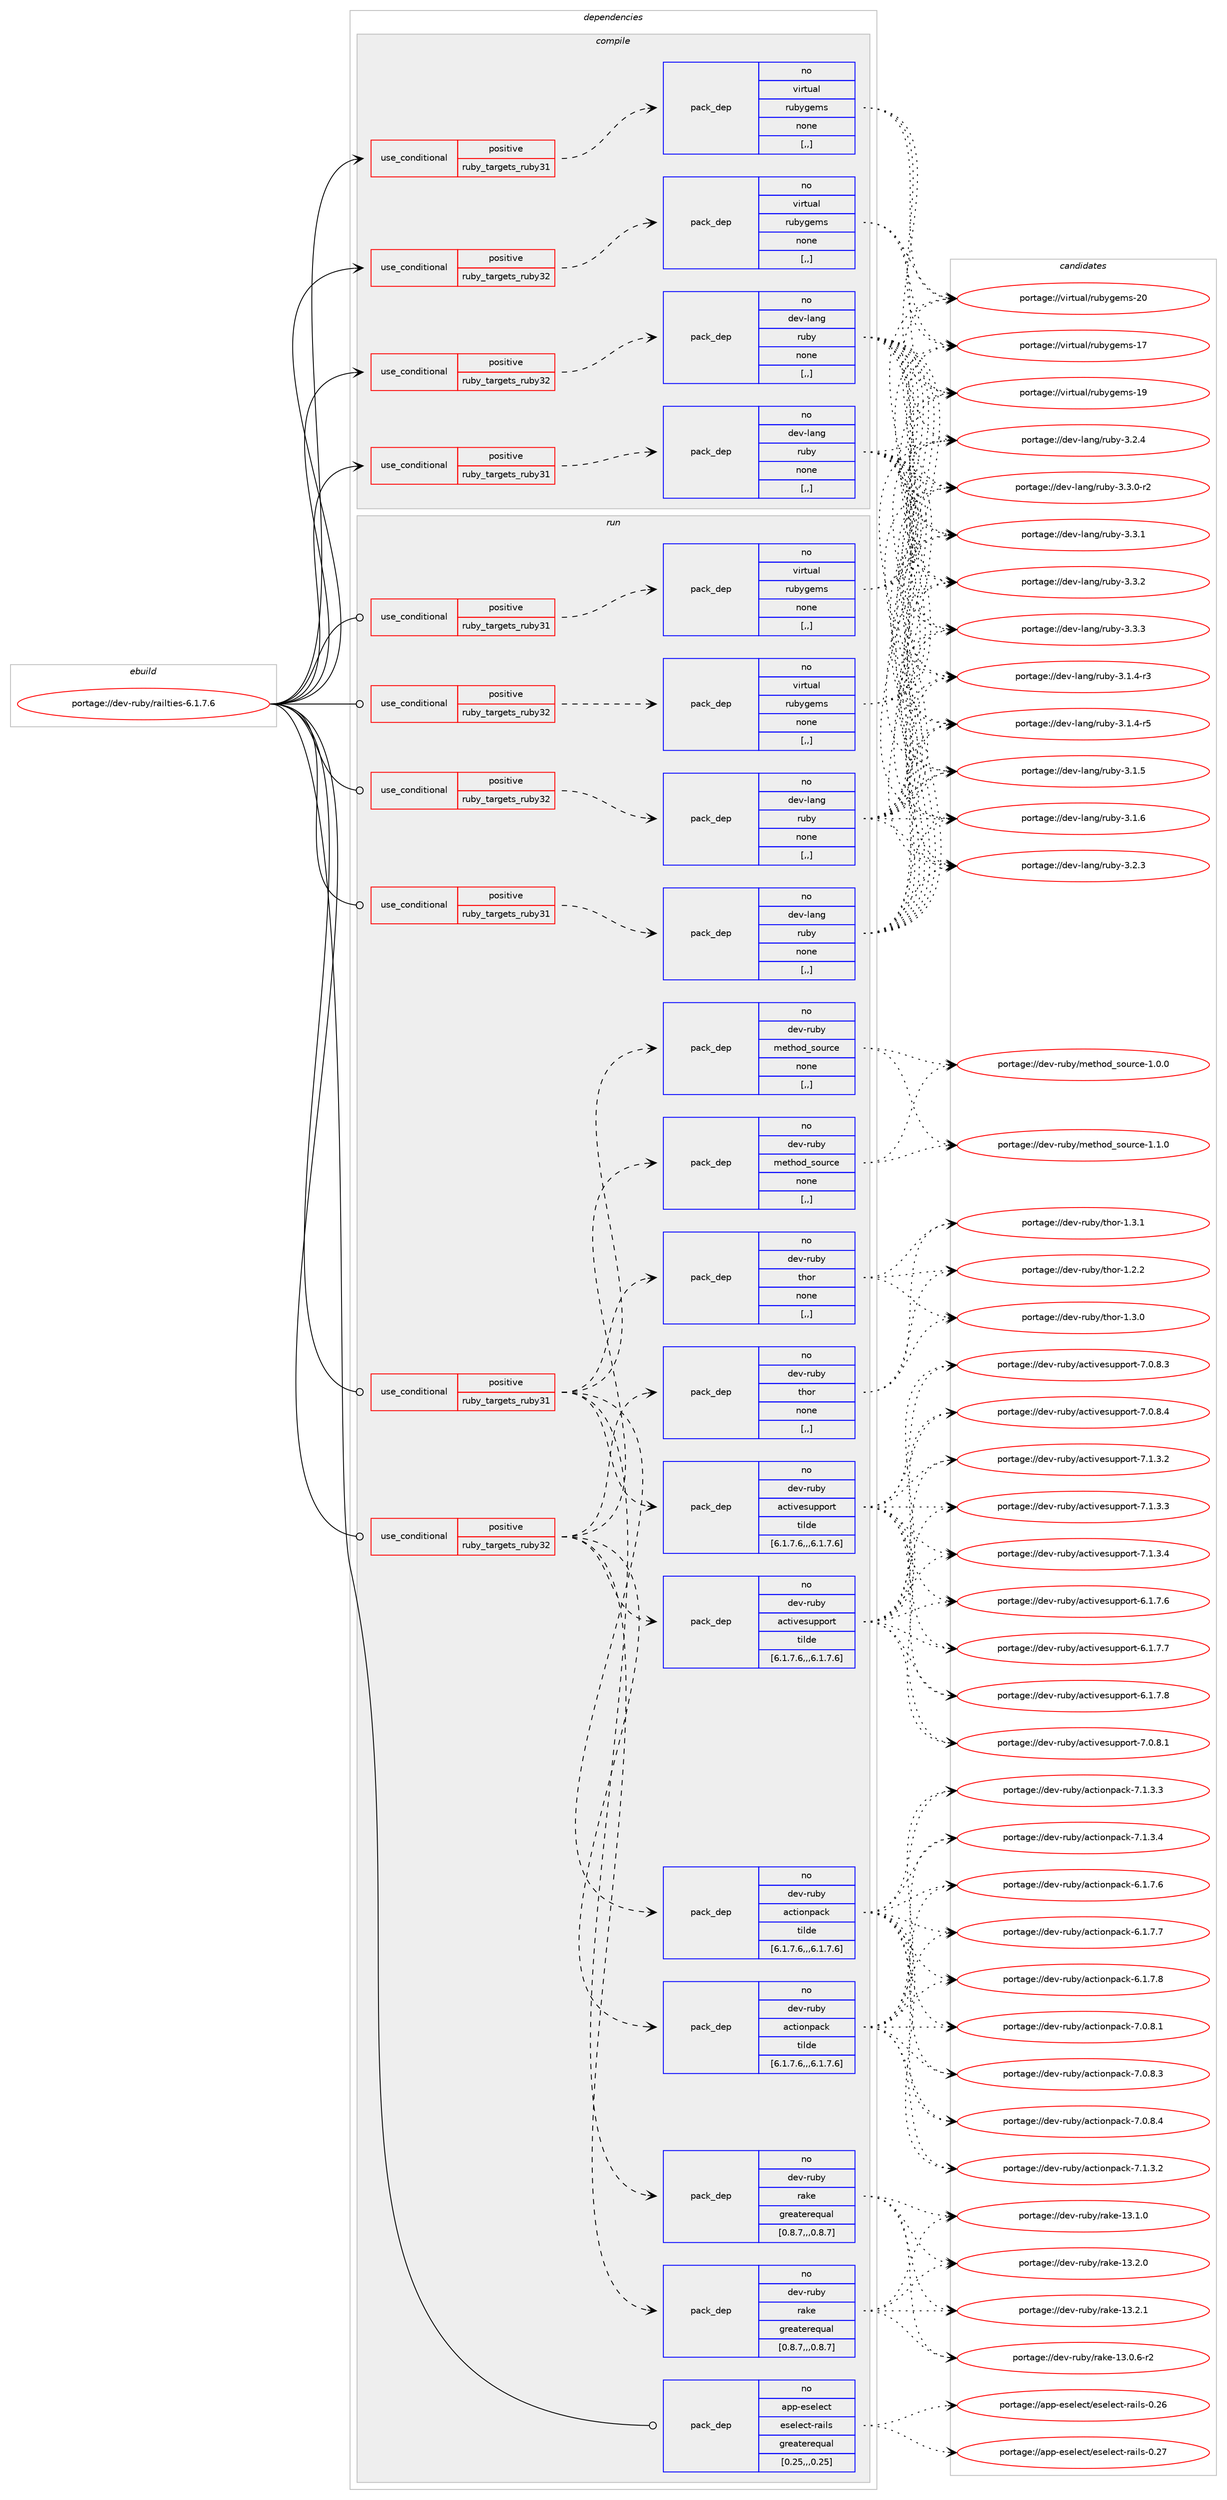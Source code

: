digraph prolog {

# *************
# Graph options
# *************

newrank=true;
concentrate=true;
compound=true;
graph [rankdir=LR,fontname=Helvetica,fontsize=10,ranksep=1.5];#, ranksep=2.5, nodesep=0.2];
edge  [arrowhead=vee];
node  [fontname=Helvetica,fontsize=10];

# **********
# The ebuild
# **********

subgraph cluster_leftcol {
color=gray;
rank=same;
label=<<i>ebuild</i>>;
id [label="portage://dev-ruby/railties-6.1.7.6", color=red, width=4, href="../dev-ruby/railties-6.1.7.6.svg"];
}

# ****************
# The dependencies
# ****************

subgraph cluster_midcol {
color=gray;
label=<<i>dependencies</i>>;
subgraph cluster_compile {
fillcolor="#eeeeee";
style=filled;
label=<<i>compile</i>>;
subgraph cond52095 {
dependency192165 [label=<<TABLE BORDER="0" CELLBORDER="1" CELLSPACING="0" CELLPADDING="4"><TR><TD ROWSPAN="3" CELLPADDING="10">use_conditional</TD></TR><TR><TD>positive</TD></TR><TR><TD>ruby_targets_ruby31</TD></TR></TABLE>>, shape=none, color=red];
subgraph pack138753 {
dependency192166 [label=<<TABLE BORDER="0" CELLBORDER="1" CELLSPACING="0" CELLPADDING="4" WIDTH="220"><TR><TD ROWSPAN="6" CELLPADDING="30">pack_dep</TD></TR><TR><TD WIDTH="110">no</TD></TR><TR><TD>dev-lang</TD></TR><TR><TD>ruby</TD></TR><TR><TD>none</TD></TR><TR><TD>[,,]</TD></TR></TABLE>>, shape=none, color=blue];
}
dependency192165:e -> dependency192166:w [weight=20,style="dashed",arrowhead="vee"];
}
id:e -> dependency192165:w [weight=20,style="solid",arrowhead="vee"];
subgraph cond52096 {
dependency192167 [label=<<TABLE BORDER="0" CELLBORDER="1" CELLSPACING="0" CELLPADDING="4"><TR><TD ROWSPAN="3" CELLPADDING="10">use_conditional</TD></TR><TR><TD>positive</TD></TR><TR><TD>ruby_targets_ruby31</TD></TR></TABLE>>, shape=none, color=red];
subgraph pack138754 {
dependency192168 [label=<<TABLE BORDER="0" CELLBORDER="1" CELLSPACING="0" CELLPADDING="4" WIDTH="220"><TR><TD ROWSPAN="6" CELLPADDING="30">pack_dep</TD></TR><TR><TD WIDTH="110">no</TD></TR><TR><TD>virtual</TD></TR><TR><TD>rubygems</TD></TR><TR><TD>none</TD></TR><TR><TD>[,,]</TD></TR></TABLE>>, shape=none, color=blue];
}
dependency192167:e -> dependency192168:w [weight=20,style="dashed",arrowhead="vee"];
}
id:e -> dependency192167:w [weight=20,style="solid",arrowhead="vee"];
subgraph cond52097 {
dependency192169 [label=<<TABLE BORDER="0" CELLBORDER="1" CELLSPACING="0" CELLPADDING="4"><TR><TD ROWSPAN="3" CELLPADDING="10">use_conditional</TD></TR><TR><TD>positive</TD></TR><TR><TD>ruby_targets_ruby32</TD></TR></TABLE>>, shape=none, color=red];
subgraph pack138755 {
dependency192170 [label=<<TABLE BORDER="0" CELLBORDER="1" CELLSPACING="0" CELLPADDING="4" WIDTH="220"><TR><TD ROWSPAN="6" CELLPADDING="30">pack_dep</TD></TR><TR><TD WIDTH="110">no</TD></TR><TR><TD>dev-lang</TD></TR><TR><TD>ruby</TD></TR><TR><TD>none</TD></TR><TR><TD>[,,]</TD></TR></TABLE>>, shape=none, color=blue];
}
dependency192169:e -> dependency192170:w [weight=20,style="dashed",arrowhead="vee"];
}
id:e -> dependency192169:w [weight=20,style="solid",arrowhead="vee"];
subgraph cond52098 {
dependency192171 [label=<<TABLE BORDER="0" CELLBORDER="1" CELLSPACING="0" CELLPADDING="4"><TR><TD ROWSPAN="3" CELLPADDING="10">use_conditional</TD></TR><TR><TD>positive</TD></TR><TR><TD>ruby_targets_ruby32</TD></TR></TABLE>>, shape=none, color=red];
subgraph pack138756 {
dependency192172 [label=<<TABLE BORDER="0" CELLBORDER="1" CELLSPACING="0" CELLPADDING="4" WIDTH="220"><TR><TD ROWSPAN="6" CELLPADDING="30">pack_dep</TD></TR><TR><TD WIDTH="110">no</TD></TR><TR><TD>virtual</TD></TR><TR><TD>rubygems</TD></TR><TR><TD>none</TD></TR><TR><TD>[,,]</TD></TR></TABLE>>, shape=none, color=blue];
}
dependency192171:e -> dependency192172:w [weight=20,style="dashed",arrowhead="vee"];
}
id:e -> dependency192171:w [weight=20,style="solid",arrowhead="vee"];
}
subgraph cluster_compileandrun {
fillcolor="#eeeeee";
style=filled;
label=<<i>compile and run</i>>;
}
subgraph cluster_run {
fillcolor="#eeeeee";
style=filled;
label=<<i>run</i>>;
subgraph cond52099 {
dependency192173 [label=<<TABLE BORDER="0" CELLBORDER="1" CELLSPACING="0" CELLPADDING="4"><TR><TD ROWSPAN="3" CELLPADDING="10">use_conditional</TD></TR><TR><TD>positive</TD></TR><TR><TD>ruby_targets_ruby31</TD></TR></TABLE>>, shape=none, color=red];
subgraph pack138757 {
dependency192174 [label=<<TABLE BORDER="0" CELLBORDER="1" CELLSPACING="0" CELLPADDING="4" WIDTH="220"><TR><TD ROWSPAN="6" CELLPADDING="30">pack_dep</TD></TR><TR><TD WIDTH="110">no</TD></TR><TR><TD>dev-lang</TD></TR><TR><TD>ruby</TD></TR><TR><TD>none</TD></TR><TR><TD>[,,]</TD></TR></TABLE>>, shape=none, color=blue];
}
dependency192173:e -> dependency192174:w [weight=20,style="dashed",arrowhead="vee"];
}
id:e -> dependency192173:w [weight=20,style="solid",arrowhead="odot"];
subgraph cond52100 {
dependency192175 [label=<<TABLE BORDER="0" CELLBORDER="1" CELLSPACING="0" CELLPADDING="4"><TR><TD ROWSPAN="3" CELLPADDING="10">use_conditional</TD></TR><TR><TD>positive</TD></TR><TR><TD>ruby_targets_ruby31</TD></TR></TABLE>>, shape=none, color=red];
subgraph pack138758 {
dependency192176 [label=<<TABLE BORDER="0" CELLBORDER="1" CELLSPACING="0" CELLPADDING="4" WIDTH="220"><TR><TD ROWSPAN="6" CELLPADDING="30">pack_dep</TD></TR><TR><TD WIDTH="110">no</TD></TR><TR><TD>dev-ruby</TD></TR><TR><TD>activesupport</TD></TR><TR><TD>tilde</TD></TR><TR><TD>[6.1.7.6,,,6.1.7.6]</TD></TR></TABLE>>, shape=none, color=blue];
}
dependency192175:e -> dependency192176:w [weight=20,style="dashed",arrowhead="vee"];
subgraph pack138759 {
dependency192177 [label=<<TABLE BORDER="0" CELLBORDER="1" CELLSPACING="0" CELLPADDING="4" WIDTH="220"><TR><TD ROWSPAN="6" CELLPADDING="30">pack_dep</TD></TR><TR><TD WIDTH="110">no</TD></TR><TR><TD>dev-ruby</TD></TR><TR><TD>actionpack</TD></TR><TR><TD>tilde</TD></TR><TR><TD>[6.1.7.6,,,6.1.7.6]</TD></TR></TABLE>>, shape=none, color=blue];
}
dependency192175:e -> dependency192177:w [weight=20,style="dashed",arrowhead="vee"];
subgraph pack138760 {
dependency192178 [label=<<TABLE BORDER="0" CELLBORDER="1" CELLSPACING="0" CELLPADDING="4" WIDTH="220"><TR><TD ROWSPAN="6" CELLPADDING="30">pack_dep</TD></TR><TR><TD WIDTH="110">no</TD></TR><TR><TD>dev-ruby</TD></TR><TR><TD>thor</TD></TR><TR><TD>none</TD></TR><TR><TD>[,,]</TD></TR></TABLE>>, shape=none, color=blue];
}
dependency192175:e -> dependency192178:w [weight=20,style="dashed",arrowhead="vee"];
subgraph pack138761 {
dependency192179 [label=<<TABLE BORDER="0" CELLBORDER="1" CELLSPACING="0" CELLPADDING="4" WIDTH="220"><TR><TD ROWSPAN="6" CELLPADDING="30">pack_dep</TD></TR><TR><TD WIDTH="110">no</TD></TR><TR><TD>dev-ruby</TD></TR><TR><TD>rake</TD></TR><TR><TD>greaterequal</TD></TR><TR><TD>[0.8.7,,,0.8.7]</TD></TR></TABLE>>, shape=none, color=blue];
}
dependency192175:e -> dependency192179:w [weight=20,style="dashed",arrowhead="vee"];
subgraph pack138762 {
dependency192180 [label=<<TABLE BORDER="0" CELLBORDER="1" CELLSPACING="0" CELLPADDING="4" WIDTH="220"><TR><TD ROWSPAN="6" CELLPADDING="30">pack_dep</TD></TR><TR><TD WIDTH="110">no</TD></TR><TR><TD>dev-ruby</TD></TR><TR><TD>method_source</TD></TR><TR><TD>none</TD></TR><TR><TD>[,,]</TD></TR></TABLE>>, shape=none, color=blue];
}
dependency192175:e -> dependency192180:w [weight=20,style="dashed",arrowhead="vee"];
}
id:e -> dependency192175:w [weight=20,style="solid",arrowhead="odot"];
subgraph cond52101 {
dependency192181 [label=<<TABLE BORDER="0" CELLBORDER="1" CELLSPACING="0" CELLPADDING="4"><TR><TD ROWSPAN="3" CELLPADDING="10">use_conditional</TD></TR><TR><TD>positive</TD></TR><TR><TD>ruby_targets_ruby31</TD></TR></TABLE>>, shape=none, color=red];
subgraph pack138763 {
dependency192182 [label=<<TABLE BORDER="0" CELLBORDER="1" CELLSPACING="0" CELLPADDING="4" WIDTH="220"><TR><TD ROWSPAN="6" CELLPADDING="30">pack_dep</TD></TR><TR><TD WIDTH="110">no</TD></TR><TR><TD>virtual</TD></TR><TR><TD>rubygems</TD></TR><TR><TD>none</TD></TR><TR><TD>[,,]</TD></TR></TABLE>>, shape=none, color=blue];
}
dependency192181:e -> dependency192182:w [weight=20,style="dashed",arrowhead="vee"];
}
id:e -> dependency192181:w [weight=20,style="solid",arrowhead="odot"];
subgraph cond52102 {
dependency192183 [label=<<TABLE BORDER="0" CELLBORDER="1" CELLSPACING="0" CELLPADDING="4"><TR><TD ROWSPAN="3" CELLPADDING="10">use_conditional</TD></TR><TR><TD>positive</TD></TR><TR><TD>ruby_targets_ruby32</TD></TR></TABLE>>, shape=none, color=red];
subgraph pack138764 {
dependency192184 [label=<<TABLE BORDER="0" CELLBORDER="1" CELLSPACING="0" CELLPADDING="4" WIDTH="220"><TR><TD ROWSPAN="6" CELLPADDING="30">pack_dep</TD></TR><TR><TD WIDTH="110">no</TD></TR><TR><TD>dev-lang</TD></TR><TR><TD>ruby</TD></TR><TR><TD>none</TD></TR><TR><TD>[,,]</TD></TR></TABLE>>, shape=none, color=blue];
}
dependency192183:e -> dependency192184:w [weight=20,style="dashed",arrowhead="vee"];
}
id:e -> dependency192183:w [weight=20,style="solid",arrowhead="odot"];
subgraph cond52103 {
dependency192185 [label=<<TABLE BORDER="0" CELLBORDER="1" CELLSPACING="0" CELLPADDING="4"><TR><TD ROWSPAN="3" CELLPADDING="10">use_conditional</TD></TR><TR><TD>positive</TD></TR><TR><TD>ruby_targets_ruby32</TD></TR></TABLE>>, shape=none, color=red];
subgraph pack138765 {
dependency192186 [label=<<TABLE BORDER="0" CELLBORDER="1" CELLSPACING="0" CELLPADDING="4" WIDTH="220"><TR><TD ROWSPAN="6" CELLPADDING="30">pack_dep</TD></TR><TR><TD WIDTH="110">no</TD></TR><TR><TD>dev-ruby</TD></TR><TR><TD>activesupport</TD></TR><TR><TD>tilde</TD></TR><TR><TD>[6.1.7.6,,,6.1.7.6]</TD></TR></TABLE>>, shape=none, color=blue];
}
dependency192185:e -> dependency192186:w [weight=20,style="dashed",arrowhead="vee"];
subgraph pack138766 {
dependency192187 [label=<<TABLE BORDER="0" CELLBORDER="1" CELLSPACING="0" CELLPADDING="4" WIDTH="220"><TR><TD ROWSPAN="6" CELLPADDING="30">pack_dep</TD></TR><TR><TD WIDTH="110">no</TD></TR><TR><TD>dev-ruby</TD></TR><TR><TD>actionpack</TD></TR><TR><TD>tilde</TD></TR><TR><TD>[6.1.7.6,,,6.1.7.6]</TD></TR></TABLE>>, shape=none, color=blue];
}
dependency192185:e -> dependency192187:w [weight=20,style="dashed",arrowhead="vee"];
subgraph pack138767 {
dependency192188 [label=<<TABLE BORDER="0" CELLBORDER="1" CELLSPACING="0" CELLPADDING="4" WIDTH="220"><TR><TD ROWSPAN="6" CELLPADDING="30">pack_dep</TD></TR><TR><TD WIDTH="110">no</TD></TR><TR><TD>dev-ruby</TD></TR><TR><TD>thor</TD></TR><TR><TD>none</TD></TR><TR><TD>[,,]</TD></TR></TABLE>>, shape=none, color=blue];
}
dependency192185:e -> dependency192188:w [weight=20,style="dashed",arrowhead="vee"];
subgraph pack138768 {
dependency192189 [label=<<TABLE BORDER="0" CELLBORDER="1" CELLSPACING="0" CELLPADDING="4" WIDTH="220"><TR><TD ROWSPAN="6" CELLPADDING="30">pack_dep</TD></TR><TR><TD WIDTH="110">no</TD></TR><TR><TD>dev-ruby</TD></TR><TR><TD>rake</TD></TR><TR><TD>greaterequal</TD></TR><TR><TD>[0.8.7,,,0.8.7]</TD></TR></TABLE>>, shape=none, color=blue];
}
dependency192185:e -> dependency192189:w [weight=20,style="dashed",arrowhead="vee"];
subgraph pack138769 {
dependency192190 [label=<<TABLE BORDER="0" CELLBORDER="1" CELLSPACING="0" CELLPADDING="4" WIDTH="220"><TR><TD ROWSPAN="6" CELLPADDING="30">pack_dep</TD></TR><TR><TD WIDTH="110">no</TD></TR><TR><TD>dev-ruby</TD></TR><TR><TD>method_source</TD></TR><TR><TD>none</TD></TR><TR><TD>[,,]</TD></TR></TABLE>>, shape=none, color=blue];
}
dependency192185:e -> dependency192190:w [weight=20,style="dashed",arrowhead="vee"];
}
id:e -> dependency192185:w [weight=20,style="solid",arrowhead="odot"];
subgraph cond52104 {
dependency192191 [label=<<TABLE BORDER="0" CELLBORDER="1" CELLSPACING="0" CELLPADDING="4"><TR><TD ROWSPAN="3" CELLPADDING="10">use_conditional</TD></TR><TR><TD>positive</TD></TR><TR><TD>ruby_targets_ruby32</TD></TR></TABLE>>, shape=none, color=red];
subgraph pack138770 {
dependency192192 [label=<<TABLE BORDER="0" CELLBORDER="1" CELLSPACING="0" CELLPADDING="4" WIDTH="220"><TR><TD ROWSPAN="6" CELLPADDING="30">pack_dep</TD></TR><TR><TD WIDTH="110">no</TD></TR><TR><TD>virtual</TD></TR><TR><TD>rubygems</TD></TR><TR><TD>none</TD></TR><TR><TD>[,,]</TD></TR></TABLE>>, shape=none, color=blue];
}
dependency192191:e -> dependency192192:w [weight=20,style="dashed",arrowhead="vee"];
}
id:e -> dependency192191:w [weight=20,style="solid",arrowhead="odot"];
subgraph pack138771 {
dependency192193 [label=<<TABLE BORDER="0" CELLBORDER="1" CELLSPACING="0" CELLPADDING="4" WIDTH="220"><TR><TD ROWSPAN="6" CELLPADDING="30">pack_dep</TD></TR><TR><TD WIDTH="110">no</TD></TR><TR><TD>app-eselect</TD></TR><TR><TD>eselect-rails</TD></TR><TR><TD>greaterequal</TD></TR><TR><TD>[0.25,,,0.25]</TD></TR></TABLE>>, shape=none, color=blue];
}
id:e -> dependency192193:w [weight=20,style="solid",arrowhead="odot"];
}
}

# **************
# The candidates
# **************

subgraph cluster_choices {
rank=same;
color=gray;
label=<<i>candidates</i>>;

subgraph choice138753 {
color=black;
nodesep=1;
choice100101118451089711010347114117981214551464946524511451 [label="portage://dev-lang/ruby-3.1.4-r3", color=red, width=4,href="../dev-lang/ruby-3.1.4-r3.svg"];
choice100101118451089711010347114117981214551464946524511453 [label="portage://dev-lang/ruby-3.1.4-r5", color=red, width=4,href="../dev-lang/ruby-3.1.4-r5.svg"];
choice10010111845108971101034711411798121455146494653 [label="portage://dev-lang/ruby-3.1.5", color=red, width=4,href="../dev-lang/ruby-3.1.5.svg"];
choice10010111845108971101034711411798121455146494654 [label="portage://dev-lang/ruby-3.1.6", color=red, width=4,href="../dev-lang/ruby-3.1.6.svg"];
choice10010111845108971101034711411798121455146504651 [label="portage://dev-lang/ruby-3.2.3", color=red, width=4,href="../dev-lang/ruby-3.2.3.svg"];
choice10010111845108971101034711411798121455146504652 [label="portage://dev-lang/ruby-3.2.4", color=red, width=4,href="../dev-lang/ruby-3.2.4.svg"];
choice100101118451089711010347114117981214551465146484511450 [label="portage://dev-lang/ruby-3.3.0-r2", color=red, width=4,href="../dev-lang/ruby-3.3.0-r2.svg"];
choice10010111845108971101034711411798121455146514649 [label="portage://dev-lang/ruby-3.3.1", color=red, width=4,href="../dev-lang/ruby-3.3.1.svg"];
choice10010111845108971101034711411798121455146514650 [label="portage://dev-lang/ruby-3.3.2", color=red, width=4,href="../dev-lang/ruby-3.3.2.svg"];
choice10010111845108971101034711411798121455146514651 [label="portage://dev-lang/ruby-3.3.3", color=red, width=4,href="../dev-lang/ruby-3.3.3.svg"];
dependency192166:e -> choice100101118451089711010347114117981214551464946524511451:w [style=dotted,weight="100"];
dependency192166:e -> choice100101118451089711010347114117981214551464946524511453:w [style=dotted,weight="100"];
dependency192166:e -> choice10010111845108971101034711411798121455146494653:w [style=dotted,weight="100"];
dependency192166:e -> choice10010111845108971101034711411798121455146494654:w [style=dotted,weight="100"];
dependency192166:e -> choice10010111845108971101034711411798121455146504651:w [style=dotted,weight="100"];
dependency192166:e -> choice10010111845108971101034711411798121455146504652:w [style=dotted,weight="100"];
dependency192166:e -> choice100101118451089711010347114117981214551465146484511450:w [style=dotted,weight="100"];
dependency192166:e -> choice10010111845108971101034711411798121455146514649:w [style=dotted,weight="100"];
dependency192166:e -> choice10010111845108971101034711411798121455146514650:w [style=dotted,weight="100"];
dependency192166:e -> choice10010111845108971101034711411798121455146514651:w [style=dotted,weight="100"];
}
subgraph choice138754 {
color=black;
nodesep=1;
choice118105114116117971084711411798121103101109115454955 [label="portage://virtual/rubygems-17", color=red, width=4,href="../virtual/rubygems-17.svg"];
choice118105114116117971084711411798121103101109115454957 [label="portage://virtual/rubygems-19", color=red, width=4,href="../virtual/rubygems-19.svg"];
choice118105114116117971084711411798121103101109115455048 [label="portage://virtual/rubygems-20", color=red, width=4,href="../virtual/rubygems-20.svg"];
dependency192168:e -> choice118105114116117971084711411798121103101109115454955:w [style=dotted,weight="100"];
dependency192168:e -> choice118105114116117971084711411798121103101109115454957:w [style=dotted,weight="100"];
dependency192168:e -> choice118105114116117971084711411798121103101109115455048:w [style=dotted,weight="100"];
}
subgraph choice138755 {
color=black;
nodesep=1;
choice100101118451089711010347114117981214551464946524511451 [label="portage://dev-lang/ruby-3.1.4-r3", color=red, width=4,href="../dev-lang/ruby-3.1.4-r3.svg"];
choice100101118451089711010347114117981214551464946524511453 [label="portage://dev-lang/ruby-3.1.4-r5", color=red, width=4,href="../dev-lang/ruby-3.1.4-r5.svg"];
choice10010111845108971101034711411798121455146494653 [label="portage://dev-lang/ruby-3.1.5", color=red, width=4,href="../dev-lang/ruby-3.1.5.svg"];
choice10010111845108971101034711411798121455146494654 [label="portage://dev-lang/ruby-3.1.6", color=red, width=4,href="../dev-lang/ruby-3.1.6.svg"];
choice10010111845108971101034711411798121455146504651 [label="portage://dev-lang/ruby-3.2.3", color=red, width=4,href="../dev-lang/ruby-3.2.3.svg"];
choice10010111845108971101034711411798121455146504652 [label="portage://dev-lang/ruby-3.2.4", color=red, width=4,href="../dev-lang/ruby-3.2.4.svg"];
choice100101118451089711010347114117981214551465146484511450 [label="portage://dev-lang/ruby-3.3.0-r2", color=red, width=4,href="../dev-lang/ruby-3.3.0-r2.svg"];
choice10010111845108971101034711411798121455146514649 [label="portage://dev-lang/ruby-3.3.1", color=red, width=4,href="../dev-lang/ruby-3.3.1.svg"];
choice10010111845108971101034711411798121455146514650 [label="portage://dev-lang/ruby-3.3.2", color=red, width=4,href="../dev-lang/ruby-3.3.2.svg"];
choice10010111845108971101034711411798121455146514651 [label="portage://dev-lang/ruby-3.3.3", color=red, width=4,href="../dev-lang/ruby-3.3.3.svg"];
dependency192170:e -> choice100101118451089711010347114117981214551464946524511451:w [style=dotted,weight="100"];
dependency192170:e -> choice100101118451089711010347114117981214551464946524511453:w [style=dotted,weight="100"];
dependency192170:e -> choice10010111845108971101034711411798121455146494653:w [style=dotted,weight="100"];
dependency192170:e -> choice10010111845108971101034711411798121455146494654:w [style=dotted,weight="100"];
dependency192170:e -> choice10010111845108971101034711411798121455146504651:w [style=dotted,weight="100"];
dependency192170:e -> choice10010111845108971101034711411798121455146504652:w [style=dotted,weight="100"];
dependency192170:e -> choice100101118451089711010347114117981214551465146484511450:w [style=dotted,weight="100"];
dependency192170:e -> choice10010111845108971101034711411798121455146514649:w [style=dotted,weight="100"];
dependency192170:e -> choice10010111845108971101034711411798121455146514650:w [style=dotted,weight="100"];
dependency192170:e -> choice10010111845108971101034711411798121455146514651:w [style=dotted,weight="100"];
}
subgraph choice138756 {
color=black;
nodesep=1;
choice118105114116117971084711411798121103101109115454955 [label="portage://virtual/rubygems-17", color=red, width=4,href="../virtual/rubygems-17.svg"];
choice118105114116117971084711411798121103101109115454957 [label="portage://virtual/rubygems-19", color=red, width=4,href="../virtual/rubygems-19.svg"];
choice118105114116117971084711411798121103101109115455048 [label="portage://virtual/rubygems-20", color=red, width=4,href="../virtual/rubygems-20.svg"];
dependency192172:e -> choice118105114116117971084711411798121103101109115454955:w [style=dotted,weight="100"];
dependency192172:e -> choice118105114116117971084711411798121103101109115454957:w [style=dotted,weight="100"];
dependency192172:e -> choice118105114116117971084711411798121103101109115455048:w [style=dotted,weight="100"];
}
subgraph choice138757 {
color=black;
nodesep=1;
choice100101118451089711010347114117981214551464946524511451 [label="portage://dev-lang/ruby-3.1.4-r3", color=red, width=4,href="../dev-lang/ruby-3.1.4-r3.svg"];
choice100101118451089711010347114117981214551464946524511453 [label="portage://dev-lang/ruby-3.1.4-r5", color=red, width=4,href="../dev-lang/ruby-3.1.4-r5.svg"];
choice10010111845108971101034711411798121455146494653 [label="portage://dev-lang/ruby-3.1.5", color=red, width=4,href="../dev-lang/ruby-3.1.5.svg"];
choice10010111845108971101034711411798121455146494654 [label="portage://dev-lang/ruby-3.1.6", color=red, width=4,href="../dev-lang/ruby-3.1.6.svg"];
choice10010111845108971101034711411798121455146504651 [label="portage://dev-lang/ruby-3.2.3", color=red, width=4,href="../dev-lang/ruby-3.2.3.svg"];
choice10010111845108971101034711411798121455146504652 [label="portage://dev-lang/ruby-3.2.4", color=red, width=4,href="../dev-lang/ruby-3.2.4.svg"];
choice100101118451089711010347114117981214551465146484511450 [label="portage://dev-lang/ruby-3.3.0-r2", color=red, width=4,href="../dev-lang/ruby-3.3.0-r2.svg"];
choice10010111845108971101034711411798121455146514649 [label="portage://dev-lang/ruby-3.3.1", color=red, width=4,href="../dev-lang/ruby-3.3.1.svg"];
choice10010111845108971101034711411798121455146514650 [label="portage://dev-lang/ruby-3.3.2", color=red, width=4,href="../dev-lang/ruby-3.3.2.svg"];
choice10010111845108971101034711411798121455146514651 [label="portage://dev-lang/ruby-3.3.3", color=red, width=4,href="../dev-lang/ruby-3.3.3.svg"];
dependency192174:e -> choice100101118451089711010347114117981214551464946524511451:w [style=dotted,weight="100"];
dependency192174:e -> choice100101118451089711010347114117981214551464946524511453:w [style=dotted,weight="100"];
dependency192174:e -> choice10010111845108971101034711411798121455146494653:w [style=dotted,weight="100"];
dependency192174:e -> choice10010111845108971101034711411798121455146494654:w [style=dotted,weight="100"];
dependency192174:e -> choice10010111845108971101034711411798121455146504651:w [style=dotted,weight="100"];
dependency192174:e -> choice10010111845108971101034711411798121455146504652:w [style=dotted,weight="100"];
dependency192174:e -> choice100101118451089711010347114117981214551465146484511450:w [style=dotted,weight="100"];
dependency192174:e -> choice10010111845108971101034711411798121455146514649:w [style=dotted,weight="100"];
dependency192174:e -> choice10010111845108971101034711411798121455146514650:w [style=dotted,weight="100"];
dependency192174:e -> choice10010111845108971101034711411798121455146514651:w [style=dotted,weight="100"];
}
subgraph choice138758 {
color=black;
nodesep=1;
choice10010111845114117981214797991161051181011151171121121111141164554464946554654 [label="portage://dev-ruby/activesupport-6.1.7.6", color=red, width=4,href="../dev-ruby/activesupport-6.1.7.6.svg"];
choice10010111845114117981214797991161051181011151171121121111141164554464946554655 [label="portage://dev-ruby/activesupport-6.1.7.7", color=red, width=4,href="../dev-ruby/activesupport-6.1.7.7.svg"];
choice10010111845114117981214797991161051181011151171121121111141164554464946554656 [label="portage://dev-ruby/activesupport-6.1.7.8", color=red, width=4,href="../dev-ruby/activesupport-6.1.7.8.svg"];
choice10010111845114117981214797991161051181011151171121121111141164555464846564649 [label="portage://dev-ruby/activesupport-7.0.8.1", color=red, width=4,href="../dev-ruby/activesupport-7.0.8.1.svg"];
choice10010111845114117981214797991161051181011151171121121111141164555464846564651 [label="portage://dev-ruby/activesupport-7.0.8.3", color=red, width=4,href="../dev-ruby/activesupport-7.0.8.3.svg"];
choice10010111845114117981214797991161051181011151171121121111141164555464846564652 [label="portage://dev-ruby/activesupport-7.0.8.4", color=red, width=4,href="../dev-ruby/activesupport-7.0.8.4.svg"];
choice10010111845114117981214797991161051181011151171121121111141164555464946514650 [label="portage://dev-ruby/activesupport-7.1.3.2", color=red, width=4,href="../dev-ruby/activesupport-7.1.3.2.svg"];
choice10010111845114117981214797991161051181011151171121121111141164555464946514651 [label="portage://dev-ruby/activesupport-7.1.3.3", color=red, width=4,href="../dev-ruby/activesupport-7.1.3.3.svg"];
choice10010111845114117981214797991161051181011151171121121111141164555464946514652 [label="portage://dev-ruby/activesupport-7.1.3.4", color=red, width=4,href="../dev-ruby/activesupport-7.1.3.4.svg"];
dependency192176:e -> choice10010111845114117981214797991161051181011151171121121111141164554464946554654:w [style=dotted,weight="100"];
dependency192176:e -> choice10010111845114117981214797991161051181011151171121121111141164554464946554655:w [style=dotted,weight="100"];
dependency192176:e -> choice10010111845114117981214797991161051181011151171121121111141164554464946554656:w [style=dotted,weight="100"];
dependency192176:e -> choice10010111845114117981214797991161051181011151171121121111141164555464846564649:w [style=dotted,weight="100"];
dependency192176:e -> choice10010111845114117981214797991161051181011151171121121111141164555464846564651:w [style=dotted,weight="100"];
dependency192176:e -> choice10010111845114117981214797991161051181011151171121121111141164555464846564652:w [style=dotted,weight="100"];
dependency192176:e -> choice10010111845114117981214797991161051181011151171121121111141164555464946514650:w [style=dotted,weight="100"];
dependency192176:e -> choice10010111845114117981214797991161051181011151171121121111141164555464946514651:w [style=dotted,weight="100"];
dependency192176:e -> choice10010111845114117981214797991161051181011151171121121111141164555464946514652:w [style=dotted,weight="100"];
}
subgraph choice138759 {
color=black;
nodesep=1;
choice100101118451141179812147979911610511111011297991074554464946554654 [label="portage://dev-ruby/actionpack-6.1.7.6", color=red, width=4,href="../dev-ruby/actionpack-6.1.7.6.svg"];
choice100101118451141179812147979911610511111011297991074554464946554655 [label="portage://dev-ruby/actionpack-6.1.7.7", color=red, width=4,href="../dev-ruby/actionpack-6.1.7.7.svg"];
choice100101118451141179812147979911610511111011297991074554464946554656 [label="portage://dev-ruby/actionpack-6.1.7.8", color=red, width=4,href="../dev-ruby/actionpack-6.1.7.8.svg"];
choice100101118451141179812147979911610511111011297991074555464846564649 [label="portage://dev-ruby/actionpack-7.0.8.1", color=red, width=4,href="../dev-ruby/actionpack-7.0.8.1.svg"];
choice100101118451141179812147979911610511111011297991074555464846564651 [label="portage://dev-ruby/actionpack-7.0.8.3", color=red, width=4,href="../dev-ruby/actionpack-7.0.8.3.svg"];
choice100101118451141179812147979911610511111011297991074555464846564652 [label="portage://dev-ruby/actionpack-7.0.8.4", color=red, width=4,href="../dev-ruby/actionpack-7.0.8.4.svg"];
choice100101118451141179812147979911610511111011297991074555464946514650 [label="portage://dev-ruby/actionpack-7.1.3.2", color=red, width=4,href="../dev-ruby/actionpack-7.1.3.2.svg"];
choice100101118451141179812147979911610511111011297991074555464946514651 [label="portage://dev-ruby/actionpack-7.1.3.3", color=red, width=4,href="../dev-ruby/actionpack-7.1.3.3.svg"];
choice100101118451141179812147979911610511111011297991074555464946514652 [label="portage://dev-ruby/actionpack-7.1.3.4", color=red, width=4,href="../dev-ruby/actionpack-7.1.3.4.svg"];
dependency192177:e -> choice100101118451141179812147979911610511111011297991074554464946554654:w [style=dotted,weight="100"];
dependency192177:e -> choice100101118451141179812147979911610511111011297991074554464946554655:w [style=dotted,weight="100"];
dependency192177:e -> choice100101118451141179812147979911610511111011297991074554464946554656:w [style=dotted,weight="100"];
dependency192177:e -> choice100101118451141179812147979911610511111011297991074555464846564649:w [style=dotted,weight="100"];
dependency192177:e -> choice100101118451141179812147979911610511111011297991074555464846564651:w [style=dotted,weight="100"];
dependency192177:e -> choice100101118451141179812147979911610511111011297991074555464846564652:w [style=dotted,weight="100"];
dependency192177:e -> choice100101118451141179812147979911610511111011297991074555464946514650:w [style=dotted,weight="100"];
dependency192177:e -> choice100101118451141179812147979911610511111011297991074555464946514651:w [style=dotted,weight="100"];
dependency192177:e -> choice100101118451141179812147979911610511111011297991074555464946514652:w [style=dotted,weight="100"];
}
subgraph choice138760 {
color=black;
nodesep=1;
choice100101118451141179812147116104111114454946504650 [label="portage://dev-ruby/thor-1.2.2", color=red, width=4,href="../dev-ruby/thor-1.2.2.svg"];
choice100101118451141179812147116104111114454946514648 [label="portage://dev-ruby/thor-1.3.0", color=red, width=4,href="../dev-ruby/thor-1.3.0.svg"];
choice100101118451141179812147116104111114454946514649 [label="portage://dev-ruby/thor-1.3.1", color=red, width=4,href="../dev-ruby/thor-1.3.1.svg"];
dependency192178:e -> choice100101118451141179812147116104111114454946504650:w [style=dotted,weight="100"];
dependency192178:e -> choice100101118451141179812147116104111114454946514648:w [style=dotted,weight="100"];
dependency192178:e -> choice100101118451141179812147116104111114454946514649:w [style=dotted,weight="100"];
}
subgraph choice138761 {
color=black;
nodesep=1;
choice10010111845114117981214711497107101454951464846544511450 [label="portage://dev-ruby/rake-13.0.6-r2", color=red, width=4,href="../dev-ruby/rake-13.0.6-r2.svg"];
choice1001011184511411798121471149710710145495146494648 [label="portage://dev-ruby/rake-13.1.0", color=red, width=4,href="../dev-ruby/rake-13.1.0.svg"];
choice1001011184511411798121471149710710145495146504648 [label="portage://dev-ruby/rake-13.2.0", color=red, width=4,href="../dev-ruby/rake-13.2.0.svg"];
choice1001011184511411798121471149710710145495146504649 [label="portage://dev-ruby/rake-13.2.1", color=red, width=4,href="../dev-ruby/rake-13.2.1.svg"];
dependency192179:e -> choice10010111845114117981214711497107101454951464846544511450:w [style=dotted,weight="100"];
dependency192179:e -> choice1001011184511411798121471149710710145495146494648:w [style=dotted,weight="100"];
dependency192179:e -> choice1001011184511411798121471149710710145495146504648:w [style=dotted,weight="100"];
dependency192179:e -> choice1001011184511411798121471149710710145495146504649:w [style=dotted,weight="100"];
}
subgraph choice138762 {
color=black;
nodesep=1;
choice1001011184511411798121471091011161041111009511511111711499101454946484648 [label="portage://dev-ruby/method_source-1.0.0", color=red, width=4,href="../dev-ruby/method_source-1.0.0.svg"];
choice1001011184511411798121471091011161041111009511511111711499101454946494648 [label="portage://dev-ruby/method_source-1.1.0", color=red, width=4,href="../dev-ruby/method_source-1.1.0.svg"];
dependency192180:e -> choice1001011184511411798121471091011161041111009511511111711499101454946484648:w [style=dotted,weight="100"];
dependency192180:e -> choice1001011184511411798121471091011161041111009511511111711499101454946494648:w [style=dotted,weight="100"];
}
subgraph choice138763 {
color=black;
nodesep=1;
choice118105114116117971084711411798121103101109115454955 [label="portage://virtual/rubygems-17", color=red, width=4,href="../virtual/rubygems-17.svg"];
choice118105114116117971084711411798121103101109115454957 [label="portage://virtual/rubygems-19", color=red, width=4,href="../virtual/rubygems-19.svg"];
choice118105114116117971084711411798121103101109115455048 [label="portage://virtual/rubygems-20", color=red, width=4,href="../virtual/rubygems-20.svg"];
dependency192182:e -> choice118105114116117971084711411798121103101109115454955:w [style=dotted,weight="100"];
dependency192182:e -> choice118105114116117971084711411798121103101109115454957:w [style=dotted,weight="100"];
dependency192182:e -> choice118105114116117971084711411798121103101109115455048:w [style=dotted,weight="100"];
}
subgraph choice138764 {
color=black;
nodesep=1;
choice100101118451089711010347114117981214551464946524511451 [label="portage://dev-lang/ruby-3.1.4-r3", color=red, width=4,href="../dev-lang/ruby-3.1.4-r3.svg"];
choice100101118451089711010347114117981214551464946524511453 [label="portage://dev-lang/ruby-3.1.4-r5", color=red, width=4,href="../dev-lang/ruby-3.1.4-r5.svg"];
choice10010111845108971101034711411798121455146494653 [label="portage://dev-lang/ruby-3.1.5", color=red, width=4,href="../dev-lang/ruby-3.1.5.svg"];
choice10010111845108971101034711411798121455146494654 [label="portage://dev-lang/ruby-3.1.6", color=red, width=4,href="../dev-lang/ruby-3.1.6.svg"];
choice10010111845108971101034711411798121455146504651 [label="portage://dev-lang/ruby-3.2.3", color=red, width=4,href="../dev-lang/ruby-3.2.3.svg"];
choice10010111845108971101034711411798121455146504652 [label="portage://dev-lang/ruby-3.2.4", color=red, width=4,href="../dev-lang/ruby-3.2.4.svg"];
choice100101118451089711010347114117981214551465146484511450 [label="portage://dev-lang/ruby-3.3.0-r2", color=red, width=4,href="../dev-lang/ruby-3.3.0-r2.svg"];
choice10010111845108971101034711411798121455146514649 [label="portage://dev-lang/ruby-3.3.1", color=red, width=4,href="../dev-lang/ruby-3.3.1.svg"];
choice10010111845108971101034711411798121455146514650 [label="portage://dev-lang/ruby-3.3.2", color=red, width=4,href="../dev-lang/ruby-3.3.2.svg"];
choice10010111845108971101034711411798121455146514651 [label="portage://dev-lang/ruby-3.3.3", color=red, width=4,href="../dev-lang/ruby-3.3.3.svg"];
dependency192184:e -> choice100101118451089711010347114117981214551464946524511451:w [style=dotted,weight="100"];
dependency192184:e -> choice100101118451089711010347114117981214551464946524511453:w [style=dotted,weight="100"];
dependency192184:e -> choice10010111845108971101034711411798121455146494653:w [style=dotted,weight="100"];
dependency192184:e -> choice10010111845108971101034711411798121455146494654:w [style=dotted,weight="100"];
dependency192184:e -> choice10010111845108971101034711411798121455146504651:w [style=dotted,weight="100"];
dependency192184:e -> choice10010111845108971101034711411798121455146504652:w [style=dotted,weight="100"];
dependency192184:e -> choice100101118451089711010347114117981214551465146484511450:w [style=dotted,weight="100"];
dependency192184:e -> choice10010111845108971101034711411798121455146514649:w [style=dotted,weight="100"];
dependency192184:e -> choice10010111845108971101034711411798121455146514650:w [style=dotted,weight="100"];
dependency192184:e -> choice10010111845108971101034711411798121455146514651:w [style=dotted,weight="100"];
}
subgraph choice138765 {
color=black;
nodesep=1;
choice10010111845114117981214797991161051181011151171121121111141164554464946554654 [label="portage://dev-ruby/activesupport-6.1.7.6", color=red, width=4,href="../dev-ruby/activesupport-6.1.7.6.svg"];
choice10010111845114117981214797991161051181011151171121121111141164554464946554655 [label="portage://dev-ruby/activesupport-6.1.7.7", color=red, width=4,href="../dev-ruby/activesupport-6.1.7.7.svg"];
choice10010111845114117981214797991161051181011151171121121111141164554464946554656 [label="portage://dev-ruby/activesupport-6.1.7.8", color=red, width=4,href="../dev-ruby/activesupport-6.1.7.8.svg"];
choice10010111845114117981214797991161051181011151171121121111141164555464846564649 [label="portage://dev-ruby/activesupport-7.0.8.1", color=red, width=4,href="../dev-ruby/activesupport-7.0.8.1.svg"];
choice10010111845114117981214797991161051181011151171121121111141164555464846564651 [label="portage://dev-ruby/activesupport-7.0.8.3", color=red, width=4,href="../dev-ruby/activesupport-7.0.8.3.svg"];
choice10010111845114117981214797991161051181011151171121121111141164555464846564652 [label="portage://dev-ruby/activesupport-7.0.8.4", color=red, width=4,href="../dev-ruby/activesupport-7.0.8.4.svg"];
choice10010111845114117981214797991161051181011151171121121111141164555464946514650 [label="portage://dev-ruby/activesupport-7.1.3.2", color=red, width=4,href="../dev-ruby/activesupport-7.1.3.2.svg"];
choice10010111845114117981214797991161051181011151171121121111141164555464946514651 [label="portage://dev-ruby/activesupport-7.1.3.3", color=red, width=4,href="../dev-ruby/activesupport-7.1.3.3.svg"];
choice10010111845114117981214797991161051181011151171121121111141164555464946514652 [label="portage://dev-ruby/activesupport-7.1.3.4", color=red, width=4,href="../dev-ruby/activesupport-7.1.3.4.svg"];
dependency192186:e -> choice10010111845114117981214797991161051181011151171121121111141164554464946554654:w [style=dotted,weight="100"];
dependency192186:e -> choice10010111845114117981214797991161051181011151171121121111141164554464946554655:w [style=dotted,weight="100"];
dependency192186:e -> choice10010111845114117981214797991161051181011151171121121111141164554464946554656:w [style=dotted,weight="100"];
dependency192186:e -> choice10010111845114117981214797991161051181011151171121121111141164555464846564649:w [style=dotted,weight="100"];
dependency192186:e -> choice10010111845114117981214797991161051181011151171121121111141164555464846564651:w [style=dotted,weight="100"];
dependency192186:e -> choice10010111845114117981214797991161051181011151171121121111141164555464846564652:w [style=dotted,weight="100"];
dependency192186:e -> choice10010111845114117981214797991161051181011151171121121111141164555464946514650:w [style=dotted,weight="100"];
dependency192186:e -> choice10010111845114117981214797991161051181011151171121121111141164555464946514651:w [style=dotted,weight="100"];
dependency192186:e -> choice10010111845114117981214797991161051181011151171121121111141164555464946514652:w [style=dotted,weight="100"];
}
subgraph choice138766 {
color=black;
nodesep=1;
choice100101118451141179812147979911610511111011297991074554464946554654 [label="portage://dev-ruby/actionpack-6.1.7.6", color=red, width=4,href="../dev-ruby/actionpack-6.1.7.6.svg"];
choice100101118451141179812147979911610511111011297991074554464946554655 [label="portage://dev-ruby/actionpack-6.1.7.7", color=red, width=4,href="../dev-ruby/actionpack-6.1.7.7.svg"];
choice100101118451141179812147979911610511111011297991074554464946554656 [label="portage://dev-ruby/actionpack-6.1.7.8", color=red, width=4,href="../dev-ruby/actionpack-6.1.7.8.svg"];
choice100101118451141179812147979911610511111011297991074555464846564649 [label="portage://dev-ruby/actionpack-7.0.8.1", color=red, width=4,href="../dev-ruby/actionpack-7.0.8.1.svg"];
choice100101118451141179812147979911610511111011297991074555464846564651 [label="portage://dev-ruby/actionpack-7.0.8.3", color=red, width=4,href="../dev-ruby/actionpack-7.0.8.3.svg"];
choice100101118451141179812147979911610511111011297991074555464846564652 [label="portage://dev-ruby/actionpack-7.0.8.4", color=red, width=4,href="../dev-ruby/actionpack-7.0.8.4.svg"];
choice100101118451141179812147979911610511111011297991074555464946514650 [label="portage://dev-ruby/actionpack-7.1.3.2", color=red, width=4,href="../dev-ruby/actionpack-7.1.3.2.svg"];
choice100101118451141179812147979911610511111011297991074555464946514651 [label="portage://dev-ruby/actionpack-7.1.3.3", color=red, width=4,href="../dev-ruby/actionpack-7.1.3.3.svg"];
choice100101118451141179812147979911610511111011297991074555464946514652 [label="portage://dev-ruby/actionpack-7.1.3.4", color=red, width=4,href="../dev-ruby/actionpack-7.1.3.4.svg"];
dependency192187:e -> choice100101118451141179812147979911610511111011297991074554464946554654:w [style=dotted,weight="100"];
dependency192187:e -> choice100101118451141179812147979911610511111011297991074554464946554655:w [style=dotted,weight="100"];
dependency192187:e -> choice100101118451141179812147979911610511111011297991074554464946554656:w [style=dotted,weight="100"];
dependency192187:e -> choice100101118451141179812147979911610511111011297991074555464846564649:w [style=dotted,weight="100"];
dependency192187:e -> choice100101118451141179812147979911610511111011297991074555464846564651:w [style=dotted,weight="100"];
dependency192187:e -> choice100101118451141179812147979911610511111011297991074555464846564652:w [style=dotted,weight="100"];
dependency192187:e -> choice100101118451141179812147979911610511111011297991074555464946514650:w [style=dotted,weight="100"];
dependency192187:e -> choice100101118451141179812147979911610511111011297991074555464946514651:w [style=dotted,weight="100"];
dependency192187:e -> choice100101118451141179812147979911610511111011297991074555464946514652:w [style=dotted,weight="100"];
}
subgraph choice138767 {
color=black;
nodesep=1;
choice100101118451141179812147116104111114454946504650 [label="portage://dev-ruby/thor-1.2.2", color=red, width=4,href="../dev-ruby/thor-1.2.2.svg"];
choice100101118451141179812147116104111114454946514648 [label="portage://dev-ruby/thor-1.3.0", color=red, width=4,href="../dev-ruby/thor-1.3.0.svg"];
choice100101118451141179812147116104111114454946514649 [label="portage://dev-ruby/thor-1.3.1", color=red, width=4,href="../dev-ruby/thor-1.3.1.svg"];
dependency192188:e -> choice100101118451141179812147116104111114454946504650:w [style=dotted,weight="100"];
dependency192188:e -> choice100101118451141179812147116104111114454946514648:w [style=dotted,weight="100"];
dependency192188:e -> choice100101118451141179812147116104111114454946514649:w [style=dotted,weight="100"];
}
subgraph choice138768 {
color=black;
nodesep=1;
choice10010111845114117981214711497107101454951464846544511450 [label="portage://dev-ruby/rake-13.0.6-r2", color=red, width=4,href="../dev-ruby/rake-13.0.6-r2.svg"];
choice1001011184511411798121471149710710145495146494648 [label="portage://dev-ruby/rake-13.1.0", color=red, width=4,href="../dev-ruby/rake-13.1.0.svg"];
choice1001011184511411798121471149710710145495146504648 [label="portage://dev-ruby/rake-13.2.0", color=red, width=4,href="../dev-ruby/rake-13.2.0.svg"];
choice1001011184511411798121471149710710145495146504649 [label="portage://dev-ruby/rake-13.2.1", color=red, width=4,href="../dev-ruby/rake-13.2.1.svg"];
dependency192189:e -> choice10010111845114117981214711497107101454951464846544511450:w [style=dotted,weight="100"];
dependency192189:e -> choice1001011184511411798121471149710710145495146494648:w [style=dotted,weight="100"];
dependency192189:e -> choice1001011184511411798121471149710710145495146504648:w [style=dotted,weight="100"];
dependency192189:e -> choice1001011184511411798121471149710710145495146504649:w [style=dotted,weight="100"];
}
subgraph choice138769 {
color=black;
nodesep=1;
choice1001011184511411798121471091011161041111009511511111711499101454946484648 [label="portage://dev-ruby/method_source-1.0.0", color=red, width=4,href="../dev-ruby/method_source-1.0.0.svg"];
choice1001011184511411798121471091011161041111009511511111711499101454946494648 [label="portage://dev-ruby/method_source-1.1.0", color=red, width=4,href="../dev-ruby/method_source-1.1.0.svg"];
dependency192190:e -> choice1001011184511411798121471091011161041111009511511111711499101454946484648:w [style=dotted,weight="100"];
dependency192190:e -> choice1001011184511411798121471091011161041111009511511111711499101454946494648:w [style=dotted,weight="100"];
}
subgraph choice138770 {
color=black;
nodesep=1;
choice118105114116117971084711411798121103101109115454955 [label="portage://virtual/rubygems-17", color=red, width=4,href="../virtual/rubygems-17.svg"];
choice118105114116117971084711411798121103101109115454957 [label="portage://virtual/rubygems-19", color=red, width=4,href="../virtual/rubygems-19.svg"];
choice118105114116117971084711411798121103101109115455048 [label="portage://virtual/rubygems-20", color=red, width=4,href="../virtual/rubygems-20.svg"];
dependency192192:e -> choice118105114116117971084711411798121103101109115454955:w [style=dotted,weight="100"];
dependency192192:e -> choice118105114116117971084711411798121103101109115454957:w [style=dotted,weight="100"];
dependency192192:e -> choice118105114116117971084711411798121103101109115455048:w [style=dotted,weight="100"];
}
subgraph choice138771 {
color=black;
nodesep=1;
choice971121124510111510110810199116471011151011081019911645114971051081154548465054 [label="portage://app-eselect/eselect-rails-0.26", color=red, width=4,href="../app-eselect/eselect-rails-0.26.svg"];
choice971121124510111510110810199116471011151011081019911645114971051081154548465055 [label="portage://app-eselect/eselect-rails-0.27", color=red, width=4,href="../app-eselect/eselect-rails-0.27.svg"];
dependency192193:e -> choice971121124510111510110810199116471011151011081019911645114971051081154548465054:w [style=dotted,weight="100"];
dependency192193:e -> choice971121124510111510110810199116471011151011081019911645114971051081154548465055:w [style=dotted,weight="100"];
}
}

}
